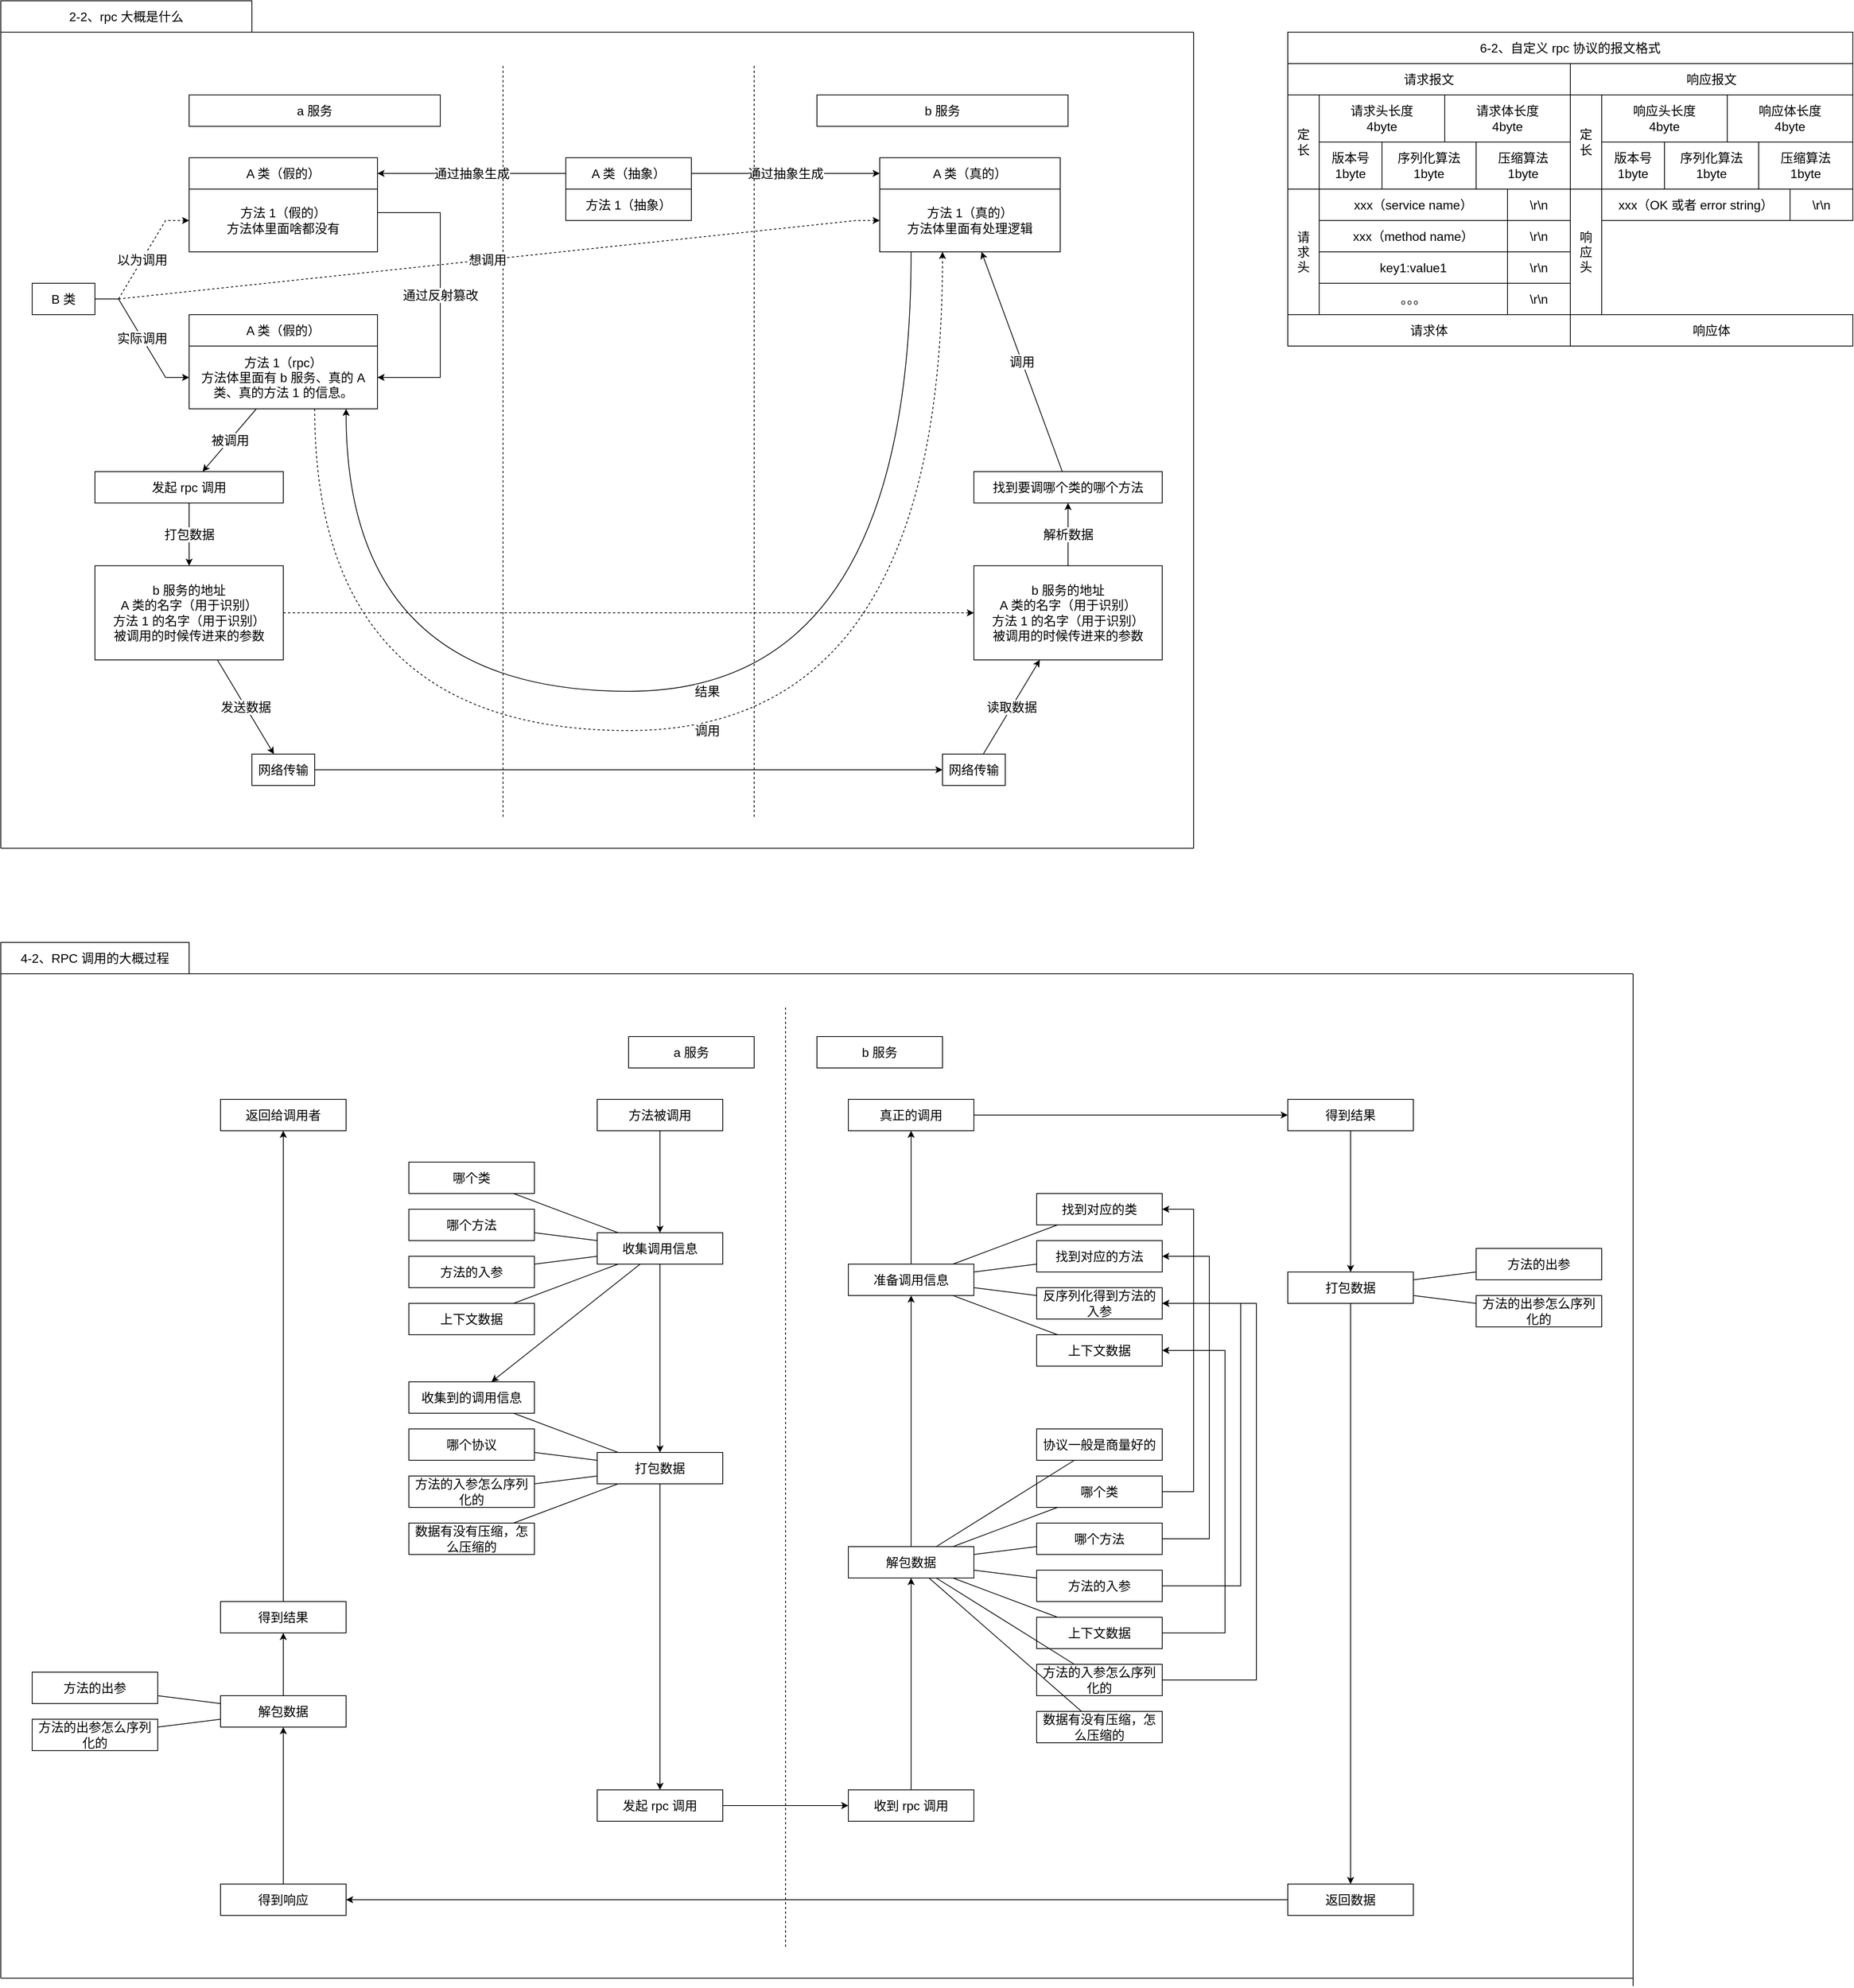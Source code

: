 <mxfile version="17.4.2" type="device"><diagram id="DKaAtqWwF8D0IfwDHWfa" name="第 1 页"><mxGraphModel dx="1656" dy="992" grid="1" gridSize="10" guides="0" tooltips="1" connect="1" arrows="0" fold="1" page="1" pageScale="1" pageWidth="827" pageHeight="1169" math="0" shadow="0"><root><mxCell id="0"/><mxCell id="1" parent="0"/><mxCell id="40Aud15wTO1VrpltIRkA-1" value="B 类" style="rounded=0;whiteSpace=wrap;html=1;fillColor=none;fontSize=16;" parent="1" vertex="1"><mxGeometry x="80" y="400" width="80" height="40" as="geometry"/></mxCell><mxCell id="40Aud15wTO1VrpltIRkA-2" value="b 服务" style="rounded=0;whiteSpace=wrap;html=1;fillColor=none;fontSize=16;" parent="1" vertex="1"><mxGeometry x="1080" y="160" width="320" height="40" as="geometry"/></mxCell><mxCell id="40Aud15wTO1VrpltIRkA-3" value="A 类（假的）" style="rounded=0;whiteSpace=wrap;html=1;fillColor=none;fontSize=16;" parent="1" vertex="1"><mxGeometry x="280" y="240" width="240" height="40" as="geometry"/></mxCell><mxCell id="40Aud15wTO1VrpltIRkA-4" value="方法 1（假的）&lt;br style=&quot;font-size: 16px;&quot;&gt;方法体里面啥都没有" style="rounded=0;whiteSpace=wrap;html=1;fillColor=none;fontSize=16;" parent="1" vertex="1"><mxGeometry x="280" y="280" width="240" height="80" as="geometry"/></mxCell><mxCell id="40Aud15wTO1VrpltIRkA-7" value="a 服务" style="rounded=0;whiteSpace=wrap;html=1;fillColor=none;fontSize=16;" parent="1" vertex="1"><mxGeometry x="280" y="160" width="320" height="40" as="geometry"/></mxCell><mxCell id="40Aud15wTO1VrpltIRkA-8" value="A 类（真的）" style="rounded=0;whiteSpace=wrap;html=1;fillColor=none;fontSize=16;" parent="1" vertex="1"><mxGeometry x="1160" y="240" width="230" height="40" as="geometry"/></mxCell><mxCell id="40Aud15wTO1VrpltIRkA-9" value="方法 1（真的）&lt;br style=&quot;font-size: 16px;&quot;&gt;方法体里面有处理逻辑" style="rounded=0;whiteSpace=wrap;html=1;fillColor=none;fontSize=16;" parent="1" vertex="1"><mxGeometry x="1160" y="280" width="230" height="80" as="geometry"/></mxCell><mxCell id="40Aud15wTO1VrpltIRkA-19" style="rounded=0;orthogonalLoop=1;jettySize=auto;html=1;fontSize=16;" parent="1" source="40Aud15wTO1VrpltIRkA-17" target="40Aud15wTO1VrpltIRkA-3" edge="1"><mxGeometry relative="1" as="geometry"><mxPoint x="640" y="260" as="targetPoint"/></mxGeometry></mxCell><mxCell id="40Aud15wTO1VrpltIRkA-20" value="通过抽象生成" style="edgeLabel;html=1;align=center;verticalAlign=middle;resizable=0;points=[];fontSize=16;" parent="40Aud15wTO1VrpltIRkA-19" vertex="1" connectable="0"><mxGeometry relative="1" as="geometry"><mxPoint as="offset"/></mxGeometry></mxCell><mxCell id="40Aud15wTO1VrpltIRkA-17" value="A 类（抽象）" style="rounded=0;whiteSpace=wrap;html=1;fillColor=none;fontSize=16;" parent="1" vertex="1"><mxGeometry x="760" y="240" width="160" height="40" as="geometry"/></mxCell><mxCell id="40Aud15wTO1VrpltIRkA-18" value="方法 1（抽象）" style="rounded=0;whiteSpace=wrap;html=1;fillColor=none;fontSize=16;" parent="1" vertex="1"><mxGeometry x="760" y="280" width="160" height="40" as="geometry"/></mxCell><mxCell id="40Aud15wTO1VrpltIRkA-21" style="rounded=0;orthogonalLoop=1;jettySize=auto;html=1;fontSize=16;" parent="1" source="40Aud15wTO1VrpltIRkA-17" target="40Aud15wTO1VrpltIRkA-8" edge="1"><mxGeometry relative="1" as="geometry"><mxPoint x="570" y="270" as="targetPoint"/><mxPoint x="730" y="270" as="sourcePoint"/></mxGeometry></mxCell><mxCell id="40Aud15wTO1VrpltIRkA-22" value="通过抽象生成" style="edgeLabel;html=1;align=center;verticalAlign=middle;resizable=0;points=[];fontSize=16;" parent="40Aud15wTO1VrpltIRkA-21" vertex="1" connectable="0"><mxGeometry relative="1" as="geometry"><mxPoint as="offset"/></mxGeometry></mxCell><mxCell id="40Aud15wTO1VrpltIRkA-23" value="A 类（假的）" style="rounded=0;whiteSpace=wrap;html=1;fillColor=none;fontSize=16;" parent="1" vertex="1"><mxGeometry x="280" y="440" width="240" height="40" as="geometry"/></mxCell><mxCell id="40Aud15wTO1VrpltIRkA-24" value="方法 1（rpc）&lt;br style=&quot;font-size: 16px;&quot;&gt;方法体里面有 b 服务、真的 A 类、真的方法 1 的信息。" style="rounded=0;whiteSpace=wrap;html=1;fillColor=none;fontSize=16;" parent="1" vertex="1"><mxGeometry x="280" y="480" width="240" height="80" as="geometry"/></mxCell><mxCell id="40Aud15wTO1VrpltIRkA-25" style="rounded=0;orthogonalLoop=1;jettySize=auto;html=1;fontSize=16;edgeStyle=orthogonalEdgeStyle;" parent="1" source="40Aud15wTO1VrpltIRkA-4" target="40Aud15wTO1VrpltIRkA-24" edge="1"><mxGeometry relative="1" as="geometry"><mxPoint x="580" y="420" as="targetPoint"/><mxPoint x="650" y="330" as="sourcePoint"/><Array as="points"><mxPoint x="600" y="310"/><mxPoint x="600" y="520"/></Array></mxGeometry></mxCell><mxCell id="40Aud15wTO1VrpltIRkA-26" value="通过反射篡改" style="edgeLabel;html=1;align=center;verticalAlign=middle;resizable=0;points=[];fontSize=16;" parent="40Aud15wTO1VrpltIRkA-25" vertex="1" connectable="0"><mxGeometry relative="1" as="geometry"><mxPoint as="offset"/></mxGeometry></mxCell><mxCell id="40Aud15wTO1VrpltIRkA-27" style="rounded=0;orthogonalLoop=1;jettySize=auto;html=1;fontSize=16;dashed=1;edgeStyle=entityRelationEdgeStyle;" parent="1" source="40Aud15wTO1VrpltIRkA-1" target="40Aud15wTO1VrpltIRkA-4" edge="1"><mxGeometry relative="1" as="geometry"><mxPoint x="570" y="270" as="targetPoint"/><mxPoint x="750" y="270" as="sourcePoint"/></mxGeometry></mxCell><mxCell id="40Aud15wTO1VrpltIRkA-28" value="以为调用" style="edgeLabel;html=1;align=center;verticalAlign=middle;resizable=0;points=[];fontSize=16;" parent="40Aud15wTO1VrpltIRkA-27" vertex="1" connectable="0"><mxGeometry relative="1" as="geometry"><mxPoint as="offset"/></mxGeometry></mxCell><mxCell id="40Aud15wTO1VrpltIRkA-29" style="rounded=0;orthogonalLoop=1;jettySize=auto;html=1;fontSize=16;edgeStyle=entityRelationEdgeStyle;" parent="1" source="40Aud15wTO1VrpltIRkA-1" target="40Aud15wTO1VrpltIRkA-24" edge="1"><mxGeometry relative="1" as="geometry"><mxPoint x="431.818" y="330" as="targetPoint"/><mxPoint x="228.182" y="400" as="sourcePoint"/></mxGeometry></mxCell><mxCell id="40Aud15wTO1VrpltIRkA-30" value="实际调用" style="edgeLabel;html=1;align=center;verticalAlign=middle;resizable=0;points=[];fontSize=16;" parent="40Aud15wTO1VrpltIRkA-29" vertex="1" connectable="0"><mxGeometry relative="1" as="geometry"><mxPoint as="offset"/></mxGeometry></mxCell><mxCell id="40Aud15wTO1VrpltIRkA-31" value="发起 rpc 调用" style="rounded=0;whiteSpace=wrap;html=1;fontSize=16;fillColor=none;" parent="1" vertex="1"><mxGeometry x="160" y="640" width="240" height="40" as="geometry"/></mxCell><mxCell id="40Aud15wTO1VrpltIRkA-32" style="rounded=0;orthogonalLoop=1;jettySize=auto;html=1;fontSize=16;" parent="1" source="40Aud15wTO1VrpltIRkA-24" target="40Aud15wTO1VrpltIRkA-31" edge="1"><mxGeometry relative="1" as="geometry"><mxPoint x="570" y="270" as="targetPoint"/><mxPoint x="750" y="270" as="sourcePoint"/></mxGeometry></mxCell><mxCell id="40Aud15wTO1VrpltIRkA-33" value="被调用" style="edgeLabel;html=1;align=center;verticalAlign=middle;resizable=0;points=[];fontSize=16;" parent="40Aud15wTO1VrpltIRkA-32" vertex="1" connectable="0"><mxGeometry relative="1" as="geometry"><mxPoint as="offset"/></mxGeometry></mxCell><mxCell id="40Aud15wTO1VrpltIRkA-34" value="" style="endArrow=none;dashed=1;html=1;rounded=0;fontSize=16;" parent="1" edge="1"><mxGeometry width="50" height="50" relative="1" as="geometry"><mxPoint x="680" y="1080" as="sourcePoint"/><mxPoint x="680" y="120" as="targetPoint"/></mxGeometry></mxCell><mxCell id="40Aud15wTO1VrpltIRkA-35" value="" style="endArrow=none;dashed=1;html=1;rounded=0;fontSize=16;" parent="1" edge="1"><mxGeometry width="50" height="50" relative="1" as="geometry"><mxPoint x="1000" y="1080" as="sourcePoint"/><mxPoint x="1000" y="120" as="targetPoint"/></mxGeometry></mxCell><mxCell id="40Aud15wTO1VrpltIRkA-36" value="b 服务的地址&lt;br style=&quot;font-size: 16px;&quot;&gt;A 类的名字（用于识别）&lt;br style=&quot;font-size: 16px;&quot;&gt;方法 1 的名字（用于识别）&lt;br style=&quot;font-size: 16px;&quot;&gt;被调用的时候传进来的参数" style="rounded=0;whiteSpace=wrap;html=1;fontSize=16;fillColor=none;" parent="1" vertex="1"><mxGeometry x="160" y="760" width="240" height="120" as="geometry"/></mxCell><mxCell id="40Aud15wTO1VrpltIRkA-37" style="rounded=0;orthogonalLoop=1;jettySize=auto;html=1;fontSize=16;dashed=1;edgeStyle=entityRelationEdgeStyle;" parent="1" source="40Aud15wTO1VrpltIRkA-1" target="40Aud15wTO1VrpltIRkA-9" edge="1"><mxGeometry relative="1" as="geometry"><mxPoint x="290" y="320" as="targetPoint"/><mxPoint x="170" y="390" as="sourcePoint"/></mxGeometry></mxCell><mxCell id="40Aud15wTO1VrpltIRkA-38" value="想调用" style="edgeLabel;html=1;align=center;verticalAlign=middle;resizable=0;points=[];fontSize=16;" parent="40Aud15wTO1VrpltIRkA-37" vertex="1" connectable="0"><mxGeometry relative="1" as="geometry"><mxPoint as="offset"/></mxGeometry></mxCell><mxCell id="40Aud15wTO1VrpltIRkA-39" style="rounded=0;orthogonalLoop=1;jettySize=auto;html=1;fontSize=16;" parent="1" source="40Aud15wTO1VrpltIRkA-31" target="40Aud15wTO1VrpltIRkA-36" edge="1"><mxGeometry relative="1" as="geometry"><mxPoint x="530" y="700" as="targetPoint"/><mxPoint x="530" y="620" as="sourcePoint"/></mxGeometry></mxCell><mxCell id="40Aud15wTO1VrpltIRkA-40" value="打包数据" style="edgeLabel;html=1;align=center;verticalAlign=middle;resizable=0;points=[];fontSize=16;" parent="40Aud15wTO1VrpltIRkA-39" vertex="1" connectable="0"><mxGeometry relative="1" as="geometry"><mxPoint as="offset"/></mxGeometry></mxCell><mxCell id="40Aud15wTO1VrpltIRkA-41" value="网络传输" style="rounded=0;whiteSpace=wrap;html=1;fontSize=16;fillColor=none;" parent="1" vertex="1"><mxGeometry x="360" y="1000" width="80" height="40" as="geometry"/></mxCell><mxCell id="40Aud15wTO1VrpltIRkA-42" style="rounded=0;orthogonalLoop=1;jettySize=auto;html=1;fontSize=16;" parent="1" source="40Aud15wTO1VrpltIRkA-36" target="40Aud15wTO1VrpltIRkA-41" edge="1"><mxGeometry relative="1" as="geometry"><mxPoint x="410" y="730" as="targetPoint"/><mxPoint x="660" y="770" as="sourcePoint"/></mxGeometry></mxCell><mxCell id="40Aud15wTO1VrpltIRkA-43" value="发送数据" style="edgeLabel;html=1;align=center;verticalAlign=middle;resizable=0;points=[];fontSize=16;" parent="40Aud15wTO1VrpltIRkA-42" vertex="1" connectable="0"><mxGeometry relative="1" as="geometry"><mxPoint as="offset"/></mxGeometry></mxCell><mxCell id="40Aud15wTO1VrpltIRkA-44" value="网络传输" style="rounded=0;whiteSpace=wrap;html=1;fontSize=16;fillColor=none;" parent="1" vertex="1"><mxGeometry x="1240" y="1000" width="80" height="40" as="geometry"/></mxCell><mxCell id="40Aud15wTO1VrpltIRkA-45" style="rounded=0;orthogonalLoop=1;jettySize=auto;html=1;fontSize=16;" parent="1" source="40Aud15wTO1VrpltIRkA-41" target="40Aud15wTO1VrpltIRkA-44" edge="1"><mxGeometry relative="1" as="geometry"><mxPoint x="393.75" y="970" as="targetPoint"/><mxPoint x="328.75" y="890" as="sourcePoint"/></mxGeometry></mxCell><mxCell id="40Aud15wTO1VrpltIRkA-47" value="b 服务的地址&lt;br style=&quot;font-size: 16px;&quot;&gt;A 类的名字（用于识别）&lt;br style=&quot;font-size: 16px;&quot;&gt;方法 1 的名字（用于识别）&lt;br style=&quot;font-size: 16px;&quot;&gt;被调用的时候传进来的参数" style="rounded=0;whiteSpace=wrap;html=1;fontSize=16;fillColor=none;" parent="1" vertex="1"><mxGeometry x="1280" y="760" width="240" height="120" as="geometry"/></mxCell><mxCell id="40Aud15wTO1VrpltIRkA-48" style="rounded=0;orthogonalLoop=1;jettySize=auto;html=1;fontSize=16;" parent="1" source="40Aud15wTO1VrpltIRkA-44" target="40Aud15wTO1VrpltIRkA-47" edge="1"><mxGeometry relative="1" as="geometry"><mxPoint x="473.75" y="970" as="targetPoint"/><mxPoint x="408.75" y="890" as="sourcePoint"/></mxGeometry></mxCell><mxCell id="40Aud15wTO1VrpltIRkA-49" value="读取数据" style="edgeLabel;html=1;align=center;verticalAlign=middle;resizable=0;points=[];fontSize=16;" parent="40Aud15wTO1VrpltIRkA-48" vertex="1" connectable="0"><mxGeometry relative="1" as="geometry"><mxPoint as="offset"/></mxGeometry></mxCell><mxCell id="40Aud15wTO1VrpltIRkA-50" style="rounded=0;orthogonalLoop=1;jettySize=auto;html=1;fontSize=16;" parent="1" source="40Aud15wTO1VrpltIRkA-47" target="40Aud15wTO1VrpltIRkA-52" edge="1"><mxGeometry relative="1" as="geometry"><mxPoint x="1436" y="690" as="targetPoint"/><mxPoint x="1380" y="760" as="sourcePoint"/></mxGeometry></mxCell><mxCell id="40Aud15wTO1VrpltIRkA-51" value="解析数据" style="edgeLabel;html=1;align=center;verticalAlign=middle;resizable=0;points=[];fontSize=16;" parent="40Aud15wTO1VrpltIRkA-50" vertex="1" connectable="0"><mxGeometry relative="1" as="geometry"><mxPoint as="offset"/></mxGeometry></mxCell><mxCell id="40Aud15wTO1VrpltIRkA-52" value="找到要调哪个类的哪个方法" style="rounded=0;whiteSpace=wrap;html=1;fontSize=16;fillColor=none;" parent="1" vertex="1"><mxGeometry x="1280" y="640" width="240" height="40" as="geometry"/></mxCell><mxCell id="40Aud15wTO1VrpltIRkA-53" style="rounded=0;orthogonalLoop=1;jettySize=auto;html=1;fontSize=16;" parent="1" source="40Aud15wTO1VrpltIRkA-52" target="40Aud15wTO1VrpltIRkA-9" edge="1"><mxGeometry relative="1" as="geometry"><mxPoint x="1440" y="670" as="targetPoint"/><mxPoint x="1440" y="770" as="sourcePoint"/></mxGeometry></mxCell><mxCell id="40Aud15wTO1VrpltIRkA-54" value="调用" style="edgeLabel;html=1;align=center;verticalAlign=middle;resizable=0;points=[];fontSize=16;" parent="40Aud15wTO1VrpltIRkA-53" vertex="1" connectable="0"><mxGeometry relative="1" as="geometry"><mxPoint as="offset"/></mxGeometry></mxCell><mxCell id="40Aud15wTO1VrpltIRkA-56" style="rounded=0;orthogonalLoop=1;jettySize=auto;html=1;fontSize=16;edgeStyle=orthogonalEdgeStyle;curved=1;" parent="1" source="40Aud15wTO1VrpltIRkA-9" target="40Aud15wTO1VrpltIRkA-24" edge="1"><mxGeometry relative="1" as="geometry"><mxPoint x="889.997" y="660" as="targetPoint"/><mxPoint x="880" y="390" as="sourcePoint"/><Array as="points"><mxPoint x="1200" y="920"/><mxPoint x="480" y="920"/></Array></mxGeometry></mxCell><mxCell id="40Aud15wTO1VrpltIRkA-57" value="结果" style="edgeLabel;html=1;align=center;verticalAlign=middle;resizable=0;points=[];fontSize=16;" parent="40Aud15wTO1VrpltIRkA-56" vertex="1" connectable="0"><mxGeometry relative="1" as="geometry"><mxPoint as="offset"/></mxGeometry></mxCell><mxCell id="40Aud15wTO1VrpltIRkA-58" value="2-2、rpc 大概是什么" style="rounded=0;whiteSpace=wrap;html=1;fillColor=none;fontSize=16;" parent="1" vertex="1"><mxGeometry x="40" y="40" width="320" height="40" as="geometry"/></mxCell><mxCell id="40Aud15wTO1VrpltIRkA-59" value="" style="endArrow=none;html=1;rounded=0;fontSize=16;curved=1;" parent="1" edge="1"><mxGeometry width="50" height="50" relative="1" as="geometry"><mxPoint x="40" y="1120" as="sourcePoint"/><mxPoint x="40" y="80" as="targetPoint"/></mxGeometry></mxCell><mxCell id="40Aud15wTO1VrpltIRkA-60" value="" style="endArrow=none;html=1;rounded=0;fontSize=16;curved=1;" parent="1" edge="1"><mxGeometry width="50" height="50" relative="1" as="geometry"><mxPoint x="1560" y="80" as="sourcePoint"/><mxPoint x="40" y="80" as="targetPoint"/></mxGeometry></mxCell><mxCell id="40Aud15wTO1VrpltIRkA-61" value="" style="endArrow=none;html=1;rounded=0;fontSize=16;curved=1;" parent="1" edge="1"><mxGeometry width="50" height="50" relative="1" as="geometry"><mxPoint x="1560" y="1120" as="sourcePoint"/><mxPoint x="1560" y="80" as="targetPoint"/></mxGeometry></mxCell><mxCell id="40Aud15wTO1VrpltIRkA-62" value="" style="endArrow=none;html=1;rounded=0;fontSize=16;curved=1;" parent="1" edge="1"><mxGeometry width="50" height="50" relative="1" as="geometry"><mxPoint x="1560" y="1120" as="sourcePoint"/><mxPoint x="40" y="1120" as="targetPoint"/></mxGeometry></mxCell><mxCell id="40Aud15wTO1VrpltIRkA-63" style="rounded=0;orthogonalLoop=1;jettySize=auto;html=1;fontSize=16;dashed=1;" parent="1" source="40Aud15wTO1VrpltIRkA-36" target="40Aud15wTO1VrpltIRkA-47" edge="1"><mxGeometry relative="1" as="geometry"><mxPoint x="1250" y="1030" as="targetPoint"/><mxPoint x="450" y="1030" as="sourcePoint"/></mxGeometry></mxCell><mxCell id="40Aud15wTO1VrpltIRkA-65" style="rounded=0;orthogonalLoop=1;jettySize=auto;html=1;fontSize=16;edgeStyle=orthogonalEdgeStyle;curved=1;dashed=1;" parent="1" source="40Aud15wTO1VrpltIRkA-24" target="40Aud15wTO1VrpltIRkA-9" edge="1"><mxGeometry relative="1" as="geometry"><mxPoint x="490" y="570" as="targetPoint"/><mxPoint x="560" y="560" as="sourcePoint"/><Array as="points"><mxPoint x="440" y="970"/><mxPoint x="1240" y="970"/></Array></mxGeometry></mxCell><mxCell id="40Aud15wTO1VrpltIRkA-66" value="调用" style="edgeLabel;html=1;align=center;verticalAlign=middle;resizable=0;points=[];fontSize=16;" parent="40Aud15wTO1VrpltIRkA-65" vertex="1" connectable="0"><mxGeometry relative="1" as="geometry"><mxPoint as="offset"/></mxGeometry></mxCell><mxCell id="8q0C7nhkwHhE7Z0S1Ug0-1" value="请求头长度&lt;br style=&quot;font-size: 16px;&quot;&gt;4byte" style="rounded=0;whiteSpace=wrap;html=1;fillColor=none;fontSize=16;" vertex="1" parent="1"><mxGeometry x="1720" y="160" width="160" height="60" as="geometry"/></mxCell><mxCell id="8q0C7nhkwHhE7Z0S1Ug0-2" value="请求体长度&lt;br style=&quot;font-size: 16px;&quot;&gt;4byte" style="rounded=0;whiteSpace=wrap;html=1;fillColor=none;fontSize=16;" vertex="1" parent="1"><mxGeometry x="1880" y="160" width="160" height="60" as="geometry"/></mxCell><mxCell id="8q0C7nhkwHhE7Z0S1Ug0-3" value="版本号&lt;br style=&quot;font-size: 16px;&quot;&gt;1byte" style="rounded=0;whiteSpace=wrap;html=1;fillColor=none;fontSize=16;" vertex="1" parent="1"><mxGeometry x="1720" y="220" width="80" height="60" as="geometry"/></mxCell><mxCell id="8q0C7nhkwHhE7Z0S1Ug0-4" value="序列化算法&lt;br style=&quot;font-size: 16px;&quot;&gt;1byte" style="rounded=0;whiteSpace=wrap;html=1;fillColor=none;fontSize=16;" vertex="1" parent="1"><mxGeometry x="1800" y="220" width="120" height="60" as="geometry"/></mxCell><mxCell id="8q0C7nhkwHhE7Z0S1Ug0-5" value="压缩算法&lt;br style=&quot;font-size: 16px;&quot;&gt;1byte" style="rounded=0;whiteSpace=wrap;html=1;fillColor=none;fontSize=16;" vertex="1" parent="1"><mxGeometry x="1920" y="220" width="120" height="60" as="geometry"/></mxCell><mxCell id="8q0C7nhkwHhE7Z0S1Ug0-6" value="请求报文" style="rounded=0;whiteSpace=wrap;html=1;fillColor=none;fontSize=16;" vertex="1" parent="1"><mxGeometry x="1680" y="120" width="360" height="40" as="geometry"/></mxCell><mxCell id="8q0C7nhkwHhE7Z0S1Ug0-7" value="请&lt;br style=&quot;font-size: 16px;&quot;&gt;求&lt;br style=&quot;font-size: 16px;&quot;&gt;头" style="rounded=0;whiteSpace=wrap;html=1;fillColor=none;fontSize=16;" vertex="1" parent="1"><mxGeometry x="1680" y="280" width="40" height="160" as="geometry"/></mxCell><mxCell id="8q0C7nhkwHhE7Z0S1Ug0-8" value="key1:value1" style="rounded=0;whiteSpace=wrap;html=1;fillColor=none;fontSize=16;" vertex="1" parent="1"><mxGeometry x="1720" y="360" width="240" height="40" as="geometry"/></mxCell><mxCell id="8q0C7nhkwHhE7Z0S1Ug0-9" value="\r\n" style="rounded=0;whiteSpace=wrap;html=1;fillColor=none;fontSize=16;" vertex="1" parent="1"><mxGeometry x="1960" y="280" width="80" height="40" as="geometry"/></mxCell><mxCell id="8q0C7nhkwHhE7Z0S1Ug0-10" value="xxx（service name）" style="rounded=0;whiteSpace=wrap;html=1;fillColor=none;fontSize=16;" vertex="1" parent="1"><mxGeometry x="1720" y="280" width="240" height="40" as="geometry"/></mxCell><mxCell id="8q0C7nhkwHhE7Z0S1Ug0-11" value="xxx（method name）" style="rounded=0;whiteSpace=wrap;html=1;fillColor=none;fontSize=16;" vertex="1" parent="1"><mxGeometry x="1720" y="320" width="240" height="40" as="geometry"/></mxCell><mxCell id="8q0C7nhkwHhE7Z0S1Ug0-12" value="定&lt;br style=&quot;font-size: 16px;&quot;&gt;长" style="rounded=0;whiteSpace=wrap;html=1;fillColor=none;fontSize=16;" vertex="1" parent="1"><mxGeometry x="1680" y="160" width="40" height="120" as="geometry"/></mxCell><mxCell id="8q0C7nhkwHhE7Z0S1Ug0-13" value="请求体" style="rounded=0;whiteSpace=wrap;html=1;fillColor=none;fontSize=16;" vertex="1" parent="1"><mxGeometry x="1680" y="440" width="360" height="40" as="geometry"/></mxCell><mxCell id="8q0C7nhkwHhE7Z0S1Ug0-14" value="。。。" style="rounded=0;whiteSpace=wrap;html=1;fillColor=none;fontSize=16;" vertex="1" parent="1"><mxGeometry x="1720" y="400" width="240" height="40" as="geometry"/></mxCell><mxCell id="8q0C7nhkwHhE7Z0S1Ug0-15" value="\r\n" style="rounded=0;whiteSpace=wrap;html=1;fillColor=none;fontSize=16;" vertex="1" parent="1"><mxGeometry x="1960" y="320" width="80" height="40" as="geometry"/></mxCell><mxCell id="8q0C7nhkwHhE7Z0S1Ug0-16" value="\r\n" style="rounded=0;whiteSpace=wrap;html=1;fillColor=none;fontSize=16;" vertex="1" parent="1"><mxGeometry x="1960" y="360" width="80" height="40" as="geometry"/></mxCell><mxCell id="8q0C7nhkwHhE7Z0S1Ug0-17" value="\r\n" style="rounded=0;whiteSpace=wrap;html=1;fillColor=none;fontSize=16;" vertex="1" parent="1"><mxGeometry x="1960" y="400" width="80" height="40" as="geometry"/></mxCell><mxCell id="8q0C7nhkwHhE7Z0S1Ug0-18" value="响应头长度&lt;br style=&quot;font-size: 16px&quot;&gt;4byte" style="rounded=0;whiteSpace=wrap;html=1;fillColor=none;fontSize=16;" vertex="1" parent="1"><mxGeometry x="2080" y="160" width="160" height="60" as="geometry"/></mxCell><mxCell id="8q0C7nhkwHhE7Z0S1Ug0-19" value="响应体长度&lt;br style=&quot;font-size: 16px&quot;&gt;4byte" style="rounded=0;whiteSpace=wrap;html=1;fillColor=none;fontSize=16;" vertex="1" parent="1"><mxGeometry x="2240" y="160" width="160" height="60" as="geometry"/></mxCell><mxCell id="8q0C7nhkwHhE7Z0S1Ug0-20" value="版本号&lt;br style=&quot;font-size: 16px;&quot;&gt;1byte" style="rounded=0;whiteSpace=wrap;html=1;fillColor=none;fontSize=16;" vertex="1" parent="1"><mxGeometry x="2080" y="220" width="80" height="60" as="geometry"/></mxCell><mxCell id="8q0C7nhkwHhE7Z0S1Ug0-21" value="序列化算法&lt;br style=&quot;font-size: 16px;&quot;&gt;1byte" style="rounded=0;whiteSpace=wrap;html=1;fillColor=none;fontSize=16;" vertex="1" parent="1"><mxGeometry x="2160" y="220" width="120" height="60" as="geometry"/></mxCell><mxCell id="8q0C7nhkwHhE7Z0S1Ug0-22" value="压缩算法&lt;br style=&quot;font-size: 16px;&quot;&gt;1byte" style="rounded=0;whiteSpace=wrap;html=1;fillColor=none;fontSize=16;" vertex="1" parent="1"><mxGeometry x="2280" y="220" width="120" height="60" as="geometry"/></mxCell><mxCell id="8q0C7nhkwHhE7Z0S1Ug0-23" value="响应报文" style="rounded=0;whiteSpace=wrap;html=1;fillColor=none;fontSize=16;" vertex="1" parent="1"><mxGeometry x="2040" y="120" width="360" height="40" as="geometry"/></mxCell><mxCell id="8q0C7nhkwHhE7Z0S1Ug0-24" value="响&lt;br style=&quot;font-size: 16px;&quot;&gt;应&lt;br style=&quot;font-size: 16px;&quot;&gt;头" style="rounded=0;whiteSpace=wrap;html=1;fillColor=none;fontSize=16;" vertex="1" parent="1"><mxGeometry x="2040" y="280" width="40" height="160" as="geometry"/></mxCell><mxCell id="8q0C7nhkwHhE7Z0S1Ug0-29" value="定&lt;br style=&quot;font-size: 16px;&quot;&gt;长" style="rounded=0;whiteSpace=wrap;html=1;fillColor=none;fontSize=16;" vertex="1" parent="1"><mxGeometry x="2040" y="160" width="40" height="120" as="geometry"/></mxCell><mxCell id="8q0C7nhkwHhE7Z0S1Ug0-30" value="响应体" style="rounded=0;whiteSpace=wrap;html=1;fillColor=none;fontSize=16;" vertex="1" parent="1"><mxGeometry x="2040" y="440" width="360" height="40" as="geometry"/></mxCell><mxCell id="8q0C7nhkwHhE7Z0S1Ug0-35" value="xxx（OK 或者 error string）" style="rounded=0;whiteSpace=wrap;html=1;fillColor=none;fontSize=16;" vertex="1" parent="1"><mxGeometry x="2080" y="280" width="240" height="40" as="geometry"/></mxCell><mxCell id="8q0C7nhkwHhE7Z0S1Ug0-36" value="\r\n" style="rounded=0;whiteSpace=wrap;html=1;fillColor=none;fontSize=16;" vertex="1" parent="1"><mxGeometry x="2320" y="280" width="80" height="40" as="geometry"/></mxCell><mxCell id="8q0C7nhkwHhE7Z0S1Ug0-37" value="6-2、自定义 rpc 协议的报文格式" style="rounded=0;whiteSpace=wrap;html=1;fillColor=none;fontSize=16;" vertex="1" parent="1"><mxGeometry x="1680" y="80" width="720" height="40" as="geometry"/></mxCell><mxCell id="8q0C7nhkwHhE7Z0S1Ug0-38" value="a 服务" style="rounded=0;whiteSpace=wrap;html=1;fillColor=none;fontSize=16;" vertex="1" parent="1"><mxGeometry x="840" y="1360" width="160" height="40" as="geometry"/></mxCell><mxCell id="8q0C7nhkwHhE7Z0S1Ug0-39" value="方法被调用" style="rounded=0;whiteSpace=wrap;html=1;fillColor=none;fontSize=16;" vertex="1" parent="1"><mxGeometry x="800" y="1440" width="160" height="40" as="geometry"/></mxCell><mxCell id="8q0C7nhkwHhE7Z0S1Ug0-40" value="收集调用信息" style="rounded=0;whiteSpace=wrap;html=1;fillColor=none;fontSize=16;" vertex="1" parent="1"><mxGeometry x="800" y="1610" width="160" height="40" as="geometry"/></mxCell><mxCell id="8q0C7nhkwHhE7Z0S1Ug0-42" value="打包数据" style="rounded=0;whiteSpace=wrap;html=1;fillColor=none;fontSize=16;" vertex="1" parent="1"><mxGeometry x="800" y="1890" width="160" height="40" as="geometry"/></mxCell><mxCell id="8q0C7nhkwHhE7Z0S1Ug0-43" value="发起 rpc 调用" style="rounded=0;whiteSpace=wrap;html=1;fillColor=none;fontSize=16;" vertex="1" parent="1"><mxGeometry x="800" y="2320" width="160" height="40" as="geometry"/></mxCell><mxCell id="8q0C7nhkwHhE7Z0S1Ug0-44" value="收到 rpc 调用" style="rounded=0;whiteSpace=wrap;html=1;fillColor=none;fontSize=16;" vertex="1" parent="1"><mxGeometry x="1120" y="2320" width="160" height="40" as="geometry"/></mxCell><mxCell id="8q0C7nhkwHhE7Z0S1Ug0-45" value="解包数据" style="rounded=0;whiteSpace=wrap;html=1;fillColor=none;fontSize=16;" vertex="1" parent="1"><mxGeometry x="1120" y="2010" width="160" height="40" as="geometry"/></mxCell><mxCell id="8q0C7nhkwHhE7Z0S1Ug0-46" value="反序列化得到方法的入参" style="rounded=0;whiteSpace=wrap;html=1;fillColor=none;fontSize=16;" vertex="1" parent="1"><mxGeometry x="1360" y="1680" width="160" height="40" as="geometry"/></mxCell><mxCell id="8q0C7nhkwHhE7Z0S1Ug0-47" value="协议一般是商量好的" style="rounded=0;whiteSpace=wrap;html=1;fillColor=none;fontSize=16;" vertex="1" parent="1"><mxGeometry x="1360" y="1860" width="160" height="40" as="geometry"/></mxCell><mxCell id="8q0C7nhkwHhE7Z0S1Ug0-48" value="哪个类" style="rounded=0;whiteSpace=wrap;html=1;fillColor=none;fontSize=16;" vertex="1" parent="1"><mxGeometry x="560" y="1520" width="160" height="40" as="geometry"/></mxCell><mxCell id="8q0C7nhkwHhE7Z0S1Ug0-49" value="上下文数据" style="rounded=0;whiteSpace=wrap;html=1;fillColor=none;fontSize=16;" vertex="1" parent="1"><mxGeometry x="560" y="1700" width="160" height="40" as="geometry"/></mxCell><mxCell id="8q0C7nhkwHhE7Z0S1Ug0-51" value="真正的调用" style="rounded=0;whiteSpace=wrap;html=1;fillColor=none;fontSize=16;" vertex="1" parent="1"><mxGeometry x="1120" y="1440" width="160" height="40" as="geometry"/></mxCell><mxCell id="8q0C7nhkwHhE7Z0S1Ug0-52" value="得到结果" style="rounded=0;whiteSpace=wrap;html=1;fillColor=none;fontSize=16;" vertex="1" parent="1"><mxGeometry x="1680" y="1440" width="160" height="40" as="geometry"/></mxCell><mxCell id="8q0C7nhkwHhE7Z0S1Ug0-53" value="打包数据" style="rounded=0;whiteSpace=wrap;html=1;fillColor=none;fontSize=16;" vertex="1" parent="1"><mxGeometry x="1680" y="1660" width="160" height="40" as="geometry"/></mxCell><mxCell id="8q0C7nhkwHhE7Z0S1Ug0-54" value="返回数据" style="rounded=0;whiteSpace=wrap;html=1;fillColor=none;fontSize=16;" vertex="1" parent="1"><mxGeometry x="1680" y="2440" width="160" height="40" as="geometry"/></mxCell><mxCell id="8q0C7nhkwHhE7Z0S1Ug0-55" value="得到响应" style="rounded=0;whiteSpace=wrap;html=1;fillColor=none;fontSize=16;" vertex="1" parent="1"><mxGeometry x="320" y="2440" width="160" height="40" as="geometry"/></mxCell><mxCell id="8q0C7nhkwHhE7Z0S1Ug0-57" value="方法的入参" style="rounded=0;whiteSpace=wrap;html=1;fillColor=none;fontSize=16;" vertex="1" parent="1"><mxGeometry x="560" y="1640" width="160" height="40" as="geometry"/></mxCell><mxCell id="8q0C7nhkwHhE7Z0S1Ug0-59" value="哪个方法" style="rounded=0;whiteSpace=wrap;html=1;fillColor=none;fontSize=16;" vertex="1" parent="1"><mxGeometry x="560" y="1580" width="160" height="40" as="geometry"/></mxCell><mxCell id="8q0C7nhkwHhE7Z0S1Ug0-60" value="哪个协议" style="rounded=0;whiteSpace=wrap;html=1;fillColor=none;fontSize=16;" vertex="1" parent="1"><mxGeometry x="560" y="1860" width="160" height="40" as="geometry"/></mxCell><mxCell id="8q0C7nhkwHhE7Z0S1Ug0-61" value="数据有没有压缩，怎么压缩的" style="rounded=0;whiteSpace=wrap;html=1;fillColor=none;fontSize=16;" vertex="1" parent="1"><mxGeometry x="560" y="1980" width="160" height="40" as="geometry"/></mxCell><mxCell id="8q0C7nhkwHhE7Z0S1Ug0-62" value="方法的入参怎么序列化的" style="rounded=0;whiteSpace=wrap;html=1;fillColor=none;fontSize=16;" vertex="1" parent="1"><mxGeometry x="560" y="1920" width="160" height="40" as="geometry"/></mxCell><mxCell id="8q0C7nhkwHhE7Z0S1Ug0-63" value="数据有没有压缩，怎么压缩的" style="rounded=0;whiteSpace=wrap;html=1;fillColor=none;fontSize=16;" vertex="1" parent="1"><mxGeometry x="1360" y="2220" width="160" height="40" as="geometry"/></mxCell><mxCell id="8q0C7nhkwHhE7Z0S1Ug0-64" value="方法的入参怎么序列化的" style="rounded=0;whiteSpace=wrap;html=1;fillColor=none;fontSize=16;" vertex="1" parent="1"><mxGeometry x="1360" y="2160" width="160" height="40" as="geometry"/></mxCell><mxCell id="8q0C7nhkwHhE7Z0S1Ug0-65" value="哪个类" style="rounded=0;whiteSpace=wrap;html=1;fillColor=none;fontSize=16;" vertex="1" parent="1"><mxGeometry x="1360" y="1920" width="160" height="40" as="geometry"/></mxCell><mxCell id="8q0C7nhkwHhE7Z0S1Ug0-66" value="哪个方法" style="rounded=0;whiteSpace=wrap;html=1;fillColor=none;fontSize=16;" vertex="1" parent="1"><mxGeometry x="1360" y="1980" width="160" height="40" as="geometry"/></mxCell><mxCell id="8q0C7nhkwHhE7Z0S1Ug0-68" value="" style="endArrow=classic;html=1;rounded=0;fontSize=16;" edge="1" parent="1" source="8q0C7nhkwHhE7Z0S1Ug0-39" target="8q0C7nhkwHhE7Z0S1Ug0-40"><mxGeometry width="50" height="50" relative="1" as="geometry"><mxPoint x="950" y="1410" as="sourcePoint"/><mxPoint x="910" y="1450" as="targetPoint"/></mxGeometry></mxCell><mxCell id="8q0C7nhkwHhE7Z0S1Ug0-69" value="" style="endArrow=none;html=1;rounded=0;fontSize=16;" edge="1" parent="1" source="8q0C7nhkwHhE7Z0S1Ug0-40" target="8q0C7nhkwHhE7Z0S1Ug0-48"><mxGeometry width="50" height="50" relative="1" as="geometry"><mxPoint x="1200" y="1710" as="sourcePoint"/><mxPoint x="1250" y="1660" as="targetPoint"/></mxGeometry></mxCell><mxCell id="8q0C7nhkwHhE7Z0S1Ug0-70" value="" style="endArrow=none;html=1;rounded=0;fontSize=16;" edge="1" parent="1" source="8q0C7nhkwHhE7Z0S1Ug0-40" target="8q0C7nhkwHhE7Z0S1Ug0-59"><mxGeometry width="50" height="50" relative="1" as="geometry"><mxPoint x="950" y="1530" as="sourcePoint"/><mxPoint x="1070" y="1490" as="targetPoint"/></mxGeometry></mxCell><mxCell id="8q0C7nhkwHhE7Z0S1Ug0-71" value="" style="endArrow=none;html=1;rounded=0;fontSize=16;" edge="1" parent="1" source="8q0C7nhkwHhE7Z0S1Ug0-40" target="8q0C7nhkwHhE7Z0S1Ug0-57"><mxGeometry width="50" height="50" relative="1" as="geometry"><mxPoint x="970" y="1543.846" as="sourcePoint"/><mxPoint x="1070" y="1536.154" as="targetPoint"/></mxGeometry></mxCell><mxCell id="8q0C7nhkwHhE7Z0S1Ug0-72" value="" style="endArrow=none;html=1;rounded=0;fontSize=16;" edge="1" parent="1" source="8q0C7nhkwHhE7Z0S1Ug0-40" target="8q0C7nhkwHhE7Z0S1Ug0-49"><mxGeometry width="50" height="50" relative="1" as="geometry"><mxPoint x="970" y="1559.231" as="sourcePoint"/><mxPoint x="1070" y="1570.769" as="targetPoint"/></mxGeometry></mxCell><mxCell id="8q0C7nhkwHhE7Z0S1Ug0-73" value="" style="endArrow=classic;html=1;rounded=0;fontSize=16;" edge="1" parent="1" source="8q0C7nhkwHhE7Z0S1Ug0-40" target="8q0C7nhkwHhE7Z0S1Ug0-42"><mxGeometry width="50" height="50" relative="1" as="geometry"><mxPoint x="890" y="1480" as="sourcePoint"/><mxPoint x="890" y="1520" as="targetPoint"/></mxGeometry></mxCell><mxCell id="8q0C7nhkwHhE7Z0S1Ug0-74" value="" style="endArrow=none;html=1;rounded=0;fontSize=16;" edge="1" parent="1" source="8q0C7nhkwHhE7Z0S1Ug0-42" target="8q0C7nhkwHhE7Z0S1Ug0-60"><mxGeometry width="50" height="50" relative="1" as="geometry"><mxPoint x="967.5" y="1730" as="sourcePoint"/><mxPoint x="1102.5" y="1770" as="targetPoint"/></mxGeometry></mxCell><mxCell id="8q0C7nhkwHhE7Z0S1Ug0-75" value="" style="endArrow=none;html=1;rounded=0;fontSize=16;" edge="1" parent="1" source="8q0C7nhkwHhE7Z0S1Ug0-42" target="8q0C7nhkwHhE7Z0S1Ug0-62"><mxGeometry width="50" height="50" relative="1" as="geometry"><mxPoint x="980" y="1852.727" as="sourcePoint"/><mxPoint x="1040" y="1847.273" as="targetPoint"/></mxGeometry></mxCell><mxCell id="8q0C7nhkwHhE7Z0S1Ug0-76" value="" style="endArrow=none;html=1;rounded=0;fontSize=16;" edge="1" parent="1" source="8q0C7nhkwHhE7Z0S1Ug0-42" target="8q0C7nhkwHhE7Z0S1Ug0-61"><mxGeometry width="50" height="50" relative="1" as="geometry"><mxPoint x="980" y="1874.545" as="sourcePoint"/><mxPoint x="1040" y="1885.455" as="targetPoint"/></mxGeometry></mxCell><mxCell id="8q0C7nhkwHhE7Z0S1Ug0-77" value="" style="endArrow=classic;html=1;rounded=0;fontSize=16;" edge="1" parent="1" source="8q0C7nhkwHhE7Z0S1Ug0-42" target="8q0C7nhkwHhE7Z0S1Ug0-43"><mxGeometry width="50" height="50" relative="1" as="geometry"><mxPoint x="880" y="1660" as="sourcePoint"/><mxPoint x="880" y="1770" as="targetPoint"/></mxGeometry></mxCell><mxCell id="8q0C7nhkwHhE7Z0S1Ug0-78" value="" style="endArrow=classic;html=1;rounded=0;fontSize=16;" edge="1" parent="1" source="8q0C7nhkwHhE7Z0S1Ug0-43" target="8q0C7nhkwHhE7Z0S1Ug0-44"><mxGeometry width="50" height="50" relative="1" as="geometry"><mxPoint x="613.333" y="1750" as="sourcePoint"/><mxPoint x="636.667" y="1890" as="targetPoint"/></mxGeometry></mxCell><mxCell id="8q0C7nhkwHhE7Z0S1Ug0-79" value="" style="endArrow=classic;html=1;rounded=0;fontSize=16;" edge="1" parent="1" source="8q0C7nhkwHhE7Z0S1Ug0-44" target="8q0C7nhkwHhE7Z0S1Ug0-45"><mxGeometry width="50" height="50" relative="1" as="geometry"><mxPoint x="1200" y="2270" as="sourcePoint"/><mxPoint x="1190.769" y="2190" as="targetPoint"/></mxGeometry></mxCell><mxCell id="8q0C7nhkwHhE7Z0S1Ug0-80" value="" style="endArrow=none;html=1;rounded=0;fontSize=16;" edge="1" parent="1" source="8q0C7nhkwHhE7Z0S1Ug0-45" target="8q0C7nhkwHhE7Z0S1Ug0-47"><mxGeometry width="50" height="50" relative="1" as="geometry"><mxPoint x="860" y="1892.727" as="sourcePoint"/><mxPoint x="920" y="1887.273" as="targetPoint"/></mxGeometry></mxCell><mxCell id="8q0C7nhkwHhE7Z0S1Ug0-81" value="" style="endArrow=none;html=1;rounded=0;fontSize=16;" edge="1" parent="1" source="8q0C7nhkwHhE7Z0S1Ug0-45" target="8q0C7nhkwHhE7Z0S1Ug0-65"><mxGeometry width="50" height="50" relative="1" as="geometry"><mxPoint x="860" y="1914.545" as="sourcePoint"/><mxPoint x="920" y="1925.455" as="targetPoint"/></mxGeometry></mxCell><mxCell id="8q0C7nhkwHhE7Z0S1Ug0-82" value="" style="endArrow=none;html=1;rounded=0;fontSize=16;" edge="1" parent="1" source="8q0C7nhkwHhE7Z0S1Ug0-45" target="8q0C7nhkwHhE7Z0S1Ug0-66"><mxGeometry width="50" height="50" relative="1" as="geometry"><mxPoint x="824" y="1920" as="sourcePoint"/><mxPoint x="956" y="1980" as="targetPoint"/></mxGeometry></mxCell><mxCell id="8q0C7nhkwHhE7Z0S1Ug0-83" value="" style="endArrow=none;html=1;rounded=0;fontSize=16;" edge="1" parent="1" source="8q0C7nhkwHhE7Z0S1Ug0-45" target="8q0C7nhkwHhE7Z0S1Ug0-64"><mxGeometry width="50" height="50" relative="1" as="geometry"><mxPoint x="1302.222" y="1940" as="sourcePoint"/><mxPoint x="1407.778" y="1990" as="targetPoint"/></mxGeometry></mxCell><mxCell id="8q0C7nhkwHhE7Z0S1Ug0-84" value="" style="endArrow=none;html=1;rounded=0;fontSize=16;" edge="1" parent="1" source="8q0C7nhkwHhE7Z0S1Ug0-45" target="8q0C7nhkwHhE7Z0S1Ug0-63"><mxGeometry width="50" height="50" relative="1" as="geometry"><mxPoint x="1287.143" y="1940" as="sourcePoint"/><mxPoint x="1422.857" y="2040" as="targetPoint"/></mxGeometry></mxCell><mxCell id="8q0C7nhkwHhE7Z0S1Ug0-85" value="准备调用信息" style="rounded=0;whiteSpace=wrap;html=1;fillColor=none;fontSize=16;" vertex="1" parent="1"><mxGeometry x="1120" y="1650" width="160" height="40" as="geometry"/></mxCell><mxCell id="8q0C7nhkwHhE7Z0S1Ug0-86" value="" style="endArrow=classic;html=1;rounded=0;fontSize=16;" edge="1" parent="1" source="8q0C7nhkwHhE7Z0S1Ug0-45" target="8q0C7nhkwHhE7Z0S1Ug0-85"><mxGeometry width="50" height="50" relative="1" as="geometry"><mxPoint x="1260" y="2220" as="sourcePoint"/><mxPoint x="1260" y="1970" as="targetPoint"/></mxGeometry></mxCell><mxCell id="8q0C7nhkwHhE7Z0S1Ug0-87" value="" style="endArrow=classic;html=1;rounded=0;fontSize=16;" edge="1" parent="1" source="8q0C7nhkwHhE7Z0S1Ug0-85" target="8q0C7nhkwHhE7Z0S1Ug0-51"><mxGeometry width="50" height="50" relative="1" as="geometry"><mxPoint x="1260" y="1860" as="sourcePoint"/><mxPoint x="1260" y="1800" as="targetPoint"/></mxGeometry></mxCell><mxCell id="8q0C7nhkwHhE7Z0S1Ug0-88" value="找到对应的类" style="rounded=0;whiteSpace=wrap;html=1;fillColor=none;fontSize=16;" vertex="1" parent="1"><mxGeometry x="1360" y="1560" width="160" height="40" as="geometry"/></mxCell><mxCell id="8q0C7nhkwHhE7Z0S1Ug0-89" value="找到对应的方法" style="rounded=0;whiteSpace=wrap;html=1;fillColor=none;fontSize=16;" vertex="1" parent="1"><mxGeometry x="1360" y="1620" width="160" height="40" as="geometry"/></mxCell><mxCell id="8q0C7nhkwHhE7Z0S1Ug0-90" value="" style="endArrow=none;html=1;rounded=0;fontSize=16;" edge="1" parent="1" source="8q0C7nhkwHhE7Z0S1Ug0-85" target="8q0C7nhkwHhE7Z0S1Ug0-88"><mxGeometry width="50" height="50" relative="1" as="geometry"><mxPoint x="1340" y="1847.368" as="sourcePoint"/><mxPoint x="1370" y="1842.632" as="targetPoint"/></mxGeometry></mxCell><mxCell id="8q0C7nhkwHhE7Z0S1Ug0-91" value="" style="endArrow=none;html=1;rounded=0;fontSize=16;" edge="1" parent="1" source="8q0C7nhkwHhE7Z0S1Ug0-85" target="8q0C7nhkwHhE7Z0S1Ug0-89"><mxGeometry width="50" height="50" relative="1" as="geometry"><mxPoint x="1333.333" y="1740" as="sourcePoint"/><mxPoint x="1406.667" y="1720" as="targetPoint"/></mxGeometry></mxCell><mxCell id="8q0C7nhkwHhE7Z0S1Ug0-92" value="" style="endArrow=none;html=1;rounded=0;fontSize=16;" edge="1" parent="1" source="8q0C7nhkwHhE7Z0S1Ug0-85" target="8q0C7nhkwHhE7Z0S1Ug0-46"><mxGeometry width="50" height="50" relative="1" as="geometry"><mxPoint x="1340" y="1758" as="sourcePoint"/><mxPoint x="1580" y="1752" as="targetPoint"/></mxGeometry></mxCell><mxCell id="8q0C7nhkwHhE7Z0S1Ug0-93" value="" style="endArrow=classic;html=1;rounded=0;fontSize=16;" edge="1" parent="1" source="8q0C7nhkwHhE7Z0S1Ug0-51" target="8q0C7nhkwHhE7Z0S1Ug0-52"><mxGeometry width="50" height="50" relative="1" as="geometry"><mxPoint x="1260" y="1800" as="sourcePoint"/><mxPoint x="1260" y="1730" as="targetPoint"/></mxGeometry></mxCell><mxCell id="8q0C7nhkwHhE7Z0S1Ug0-94" value="" style="endArrow=classic;html=1;rounded=0;fontSize=16;" edge="1" parent="1" source="8q0C7nhkwHhE7Z0S1Ug0-52" target="8q0C7nhkwHhE7Z0S1Ug0-53"><mxGeometry width="50" height="50" relative="1" as="geometry"><mxPoint x="1269.091" y="1720" as="sourcePoint"/><mxPoint x="1440.909" y="1650" as="targetPoint"/></mxGeometry></mxCell><mxCell id="8q0C7nhkwHhE7Z0S1Ug0-95" value="" style="endArrow=classic;html=1;rounded=0;fontSize=16;" edge="1" parent="1" source="8q0C7nhkwHhE7Z0S1Ug0-53" target="8q0C7nhkwHhE7Z0S1Ug0-54"><mxGeometry width="50" height="50" relative="1" as="geometry"><mxPoint x="1532.105" y="1650" as="sourcePoint"/><mxPoint x="1847.895" y="1800" as="targetPoint"/></mxGeometry></mxCell><mxCell id="8q0C7nhkwHhE7Z0S1Ug0-96" value="" style="endArrow=classic;html=1;rounded=0;fontSize=16;" edge="1" parent="1" source="8q0C7nhkwHhE7Z0S1Ug0-54" target="8q0C7nhkwHhE7Z0S1Ug0-55"><mxGeometry width="50" height="50" relative="1" as="geometry"><mxPoint x="1750.98" y="1640" as="sourcePoint"/><mxPoint x="1539.02" y="2110" as="targetPoint"/></mxGeometry></mxCell><mxCell id="8q0C7nhkwHhE7Z0S1Ug0-97" value="方法的出参怎么序列化的" style="rounded=0;whiteSpace=wrap;html=1;fillColor=none;fontSize=16;" vertex="1" parent="1"><mxGeometry x="1920" y="1690" width="160" height="40" as="geometry"/></mxCell><mxCell id="8q0C7nhkwHhE7Z0S1Ug0-98" value="" style="endArrow=none;html=1;rounded=0;fontSize=16;" edge="1" parent="1" source="8q0C7nhkwHhE7Z0S1Ug0-53" target="8q0C7nhkwHhE7Z0S1Ug0-97"><mxGeometry width="50" height="50" relative="1" as="geometry"><mxPoint x="1300" y="1858.649" as="sourcePoint"/><mxPoint x="1510" y="1881.351" as="targetPoint"/></mxGeometry></mxCell><mxCell id="8q0C7nhkwHhE7Z0S1Ug0-99" value="解包数据" style="rounded=0;whiteSpace=wrap;html=1;fillColor=none;fontSize=16;" vertex="1" parent="1"><mxGeometry x="320" y="2200" width="160" height="40" as="geometry"/></mxCell><mxCell id="8q0C7nhkwHhE7Z0S1Ug0-100" value="" style="endArrow=classic;html=1;rounded=0;edgeStyle=elbowEdgeStyle;fontSize=16;" edge="1" parent="1" source="8q0C7nhkwHhE7Z0S1Ug0-64" target="8q0C7nhkwHhE7Z0S1Ug0-46"><mxGeometry width="50" height="50" relative="1" as="geometry"><mxPoint x="1260" y="2220" as="sourcePoint"/><mxPoint x="1260" y="1970" as="targetPoint"/><Array as="points"><mxPoint x="1640" y="1950"/><mxPoint x="1590" y="1950"/></Array></mxGeometry></mxCell><mxCell id="8q0C7nhkwHhE7Z0S1Ug0-102" value="" style="endArrow=classic;html=1;rounded=0;edgeStyle=elbowEdgeStyle;fontSize=16;" edge="1" parent="1" source="8q0C7nhkwHhE7Z0S1Ug0-65" target="8q0C7nhkwHhE7Z0S1Ug0-88"><mxGeometry width="50" height="50" relative="1" as="geometry"><mxPoint x="1610" y="2100.034" as="sourcePoint"/><mxPoint x="1710" y="1910" as="targetPoint"/><Array as="points"><mxPoint x="1560" y="1770"/></Array></mxGeometry></mxCell><mxCell id="8q0C7nhkwHhE7Z0S1Ug0-103" value="" style="endArrow=classic;html=1;rounded=0;edgeStyle=elbowEdgeStyle;fontSize=16;" edge="1" parent="1" source="8q0C7nhkwHhE7Z0S1Ug0-66" target="8q0C7nhkwHhE7Z0S1Ug0-89"><mxGeometry width="50" height="50" relative="1" as="geometry"><mxPoint x="1530" y="1980.034" as="sourcePoint"/><mxPoint x="1560" y="1790.034" as="targetPoint"/><Array as="points"><mxPoint x="1580" y="1830"/></Array></mxGeometry></mxCell><mxCell id="8q0C7nhkwHhE7Z0S1Ug0-104" value="方法的出参怎么序列化的" style="rounded=0;whiteSpace=wrap;html=1;fillColor=none;fontSize=16;" vertex="1" parent="1"><mxGeometry x="80" y="2230" width="160" height="40" as="geometry"/></mxCell><mxCell id="8q0C7nhkwHhE7Z0S1Ug0-105" value="" style="endArrow=none;html=1;rounded=0;fontSize=16;" edge="1" parent="1" source="8q0C7nhkwHhE7Z0S1Ug0-99" target="8q0C7nhkwHhE7Z0S1Ug0-104"><mxGeometry width="50" height="50" relative="1" as="geometry"><mxPoint x="550.002" y="2200" as="sourcePoint"/><mxPoint x="605.558" y="2250" as="targetPoint"/></mxGeometry></mxCell><mxCell id="8q0C7nhkwHhE7Z0S1Ug0-107" value="收集到的调用信息" style="rounded=0;whiteSpace=wrap;html=1;fillColor=none;fontSize=16;" vertex="1" parent="1"><mxGeometry x="560" y="1800" width="160" height="40" as="geometry"/></mxCell><mxCell id="8q0C7nhkwHhE7Z0S1Ug0-108" value="" style="endArrow=none;html=1;rounded=0;fontSize=16;" edge="1" parent="1" source="8q0C7nhkwHhE7Z0S1Ug0-42" target="8q0C7nhkwHhE7Z0S1Ug0-107"><mxGeometry width="50" height="50" relative="1" as="geometry"><mxPoint x="980" y="1873.913" as="sourcePoint"/><mxPoint x="1050" y="1886.087" as="targetPoint"/></mxGeometry></mxCell><mxCell id="8q0C7nhkwHhE7Z0S1Ug0-109" value="" style="endArrow=classic;html=1;rounded=0;fontSize=16;" edge="1" parent="1" source="8q0C7nhkwHhE7Z0S1Ug0-40" target="8q0C7nhkwHhE7Z0S1Ug0-107"><mxGeometry width="50" height="50" relative="1" as="geometry"><mxPoint x="890" y="1560" as="sourcePoint"/><mxPoint x="890" y="1670" as="targetPoint"/></mxGeometry></mxCell><mxCell id="8q0C7nhkwHhE7Z0S1Ug0-110" value="方法的出参" style="rounded=0;whiteSpace=wrap;html=1;fillColor=none;fontSize=16;" vertex="1" parent="1"><mxGeometry x="1920" y="1630" width="160" height="40" as="geometry"/></mxCell><mxCell id="8q0C7nhkwHhE7Z0S1Ug0-111" value="" style="endArrow=none;html=1;rounded=0;fontSize=16;" edge="1" parent="1" source="8q0C7nhkwHhE7Z0S1Ug0-53" target="8q0C7nhkwHhE7Z0S1Ug0-110"><mxGeometry width="50" height="50" relative="1" as="geometry"><mxPoint x="1912.222" y="1840" as="sourcePoint"/><mxPoint x="1967.778" y="1890" as="targetPoint"/></mxGeometry></mxCell><mxCell id="8q0C7nhkwHhE7Z0S1Ug0-112" value="方法的出参" style="rounded=0;whiteSpace=wrap;html=1;fillColor=none;fontSize=16;" vertex="1" parent="1"><mxGeometry x="80" y="2170" width="160" height="40" as="geometry"/></mxCell><mxCell id="8q0C7nhkwHhE7Z0S1Ug0-113" value="" style="endArrow=none;html=1;rounded=0;fontSize=16;" edge="1" parent="1" source="8q0C7nhkwHhE7Z0S1Ug0-99" target="8q0C7nhkwHhE7Z0S1Ug0-112"><mxGeometry width="50" height="50" relative="1" as="geometry"><mxPoint x="500" y="2241.429" as="sourcePoint"/><mxPoint x="620" y="2258.571" as="targetPoint"/></mxGeometry></mxCell><mxCell id="8q0C7nhkwHhE7Z0S1Ug0-114" value="得到结果" style="rounded=0;whiteSpace=wrap;html=1;fillColor=none;fontSize=16;" vertex="1" parent="1"><mxGeometry x="320" y="2080" width="160" height="40" as="geometry"/></mxCell><mxCell id="8q0C7nhkwHhE7Z0S1Ug0-115" value="返回给调用者" style="rounded=0;whiteSpace=wrap;html=1;fillColor=none;fontSize=16;" vertex="1" parent="1"><mxGeometry x="320" y="1440" width="160" height="40" as="geometry"/></mxCell><mxCell id="8q0C7nhkwHhE7Z0S1Ug0-116" value="方法的入参" style="rounded=0;whiteSpace=wrap;html=1;fillColor=none;fontSize=16;" vertex="1" parent="1"><mxGeometry x="1360" y="2040" width="160" height="40" as="geometry"/></mxCell><mxCell id="8q0C7nhkwHhE7Z0S1Ug0-117" value="" style="endArrow=none;html=1;rounded=0;fontSize=16;" edge="1" parent="1" source="8q0C7nhkwHhE7Z0S1Ug0-45" target="8q0C7nhkwHhE7Z0S1Ug0-116"><mxGeometry width="50" height="50" relative="1" as="geometry"><mxPoint x="1296" y="1940" as="sourcePoint"/><mxPoint x="1494.0" y="2050" as="targetPoint"/></mxGeometry></mxCell><mxCell id="8q0C7nhkwHhE7Z0S1Ug0-118" value="上下文数据" style="rounded=0;whiteSpace=wrap;html=1;fillColor=none;fontSize=16;" vertex="1" parent="1"><mxGeometry x="1360" y="2100" width="160" height="40" as="geometry"/></mxCell><mxCell id="8q0C7nhkwHhE7Z0S1Ug0-119" value="" style="endArrow=none;html=1;rounded=0;fontSize=16;" edge="1" parent="1" source="8q0C7nhkwHhE7Z0S1Ug0-45" target="8q0C7nhkwHhE7Z0S1Ug0-118"><mxGeometry width="50" height="50" relative="1" as="geometry"><mxPoint x="1279" y="1940" as="sourcePoint"/><mxPoint x="1431" y="2100" as="targetPoint"/></mxGeometry></mxCell><mxCell id="8q0C7nhkwHhE7Z0S1Ug0-120" value="" style="endArrow=classic;html=1;rounded=0;fontSize=16;" edge="1" parent="1" source="8q0C7nhkwHhE7Z0S1Ug0-55" target="8q0C7nhkwHhE7Z0S1Ug0-99"><mxGeometry width="50" height="50" relative="1" as="geometry"><mxPoint x="1420" y="2332.202" as="sourcePoint"/><mxPoint x="490" y="2357.798" as="targetPoint"/></mxGeometry></mxCell><mxCell id="8q0C7nhkwHhE7Z0S1Ug0-121" value="" style="endArrow=classic;html=1;rounded=0;fontSize=16;" edge="1" parent="1" source="8q0C7nhkwHhE7Z0S1Ug0-99" target="8q0C7nhkwHhE7Z0S1Ug0-114"><mxGeometry width="50" height="50" relative="1" as="geometry"><mxPoint x="406.923" y="2340" as="sourcePoint"/><mxPoint x="393.077" y="2250" as="targetPoint"/></mxGeometry></mxCell><mxCell id="8q0C7nhkwHhE7Z0S1Ug0-122" value="" style="endArrow=classic;html=1;rounded=0;fontSize=16;" edge="1" parent="1" source="8q0C7nhkwHhE7Z0S1Ug0-114" target="8q0C7nhkwHhE7Z0S1Ug0-115"><mxGeometry width="50" height="50" relative="1" as="geometry"><mxPoint x="377.333" y="2010" as="sourcePoint"/><mxPoint x="362.667" y="1900" as="targetPoint"/></mxGeometry></mxCell><mxCell id="8q0C7nhkwHhE7Z0S1Ug0-124" value="b 服务" style="rounded=0;whiteSpace=wrap;html=1;fillColor=none;fontSize=16;" vertex="1" parent="1"><mxGeometry x="1080" y="1360" width="160" height="40" as="geometry"/></mxCell><mxCell id="8q0C7nhkwHhE7Z0S1Ug0-125" value="" style="endArrow=none;dashed=1;html=1;rounded=0;fontSize=16;" edge="1" parent="1"><mxGeometry width="50" height="50" relative="1" as="geometry"><mxPoint x="1040" y="2520" as="sourcePoint"/><mxPoint x="1040" y="1320" as="targetPoint"/></mxGeometry></mxCell><mxCell id="8q0C7nhkwHhE7Z0S1Ug0-126" value="4-2、RPC 调用的大概过程" style="rounded=0;whiteSpace=wrap;html=1;fillColor=none;fontSize=16;" vertex="1" parent="1"><mxGeometry x="40" y="1240" width="240" height="40" as="geometry"/></mxCell><mxCell id="8q0C7nhkwHhE7Z0S1Ug0-127" value="" style="endArrow=none;html=1;rounded=0;fontSize=16;curved=1;" edge="1" parent="1"><mxGeometry width="50" height="50" relative="1" as="geometry"><mxPoint x="2120" y="1280" as="sourcePoint"/><mxPoint x="40" y="1280" as="targetPoint"/></mxGeometry></mxCell><mxCell id="8q0C7nhkwHhE7Z0S1Ug0-128" value="" style="endArrow=classic;html=1;rounded=0;edgeStyle=elbowEdgeStyle;fontSize=16;" edge="1" parent="1" source="8q0C7nhkwHhE7Z0S1Ug0-116" target="8q0C7nhkwHhE7Z0S1Ug0-46"><mxGeometry width="50" height="50" relative="1" as="geometry"><mxPoint x="1530" y="2220" as="sourcePoint"/><mxPoint x="1530" y="1810" as="targetPoint"/><Array as="points"><mxPoint x="1620" y="1900"/></Array></mxGeometry></mxCell><mxCell id="8q0C7nhkwHhE7Z0S1Ug0-129" value="上下文数据" style="rounded=0;whiteSpace=wrap;html=1;fillColor=none;fontSize=16;" vertex="1" parent="1"><mxGeometry x="1360" y="1740" width="160" height="40" as="geometry"/></mxCell><mxCell id="8q0C7nhkwHhE7Z0S1Ug0-130" value="" style="endArrow=none;html=1;rounded=0;fontSize=16;" edge="1" parent="1" source="8q0C7nhkwHhE7Z0S1Ug0-85" target="8q0C7nhkwHhE7Z0S1Ug0-129"><mxGeometry width="50" height="50" relative="1" as="geometry"><mxPoint x="1290" y="1750" as="sourcePoint"/><mxPoint x="1370" y="1770" as="targetPoint"/></mxGeometry></mxCell><mxCell id="8q0C7nhkwHhE7Z0S1Ug0-131" value="" style="endArrow=classic;html=1;rounded=0;edgeStyle=elbowEdgeStyle;fontSize=16;" edge="1" parent="1" source="8q0C7nhkwHhE7Z0S1Ug0-118" target="8q0C7nhkwHhE7Z0S1Ug0-129"><mxGeometry width="50" height="50" relative="1" as="geometry"><mxPoint x="1530" y="1980" as="sourcePoint"/><mxPoint x="1530" y="1660" as="targetPoint"/><Array as="points"><mxPoint x="1600" y="1970"/></Array></mxGeometry></mxCell><mxCell id="8q0C7nhkwHhE7Z0S1Ug0-132" value="" style="endArrow=none;html=1;rounded=0;fontSize=16;curved=1;" edge="1" parent="1"><mxGeometry width="50" height="50" relative="1" as="geometry"><mxPoint x="2120" y="1280" as="sourcePoint"/><mxPoint x="2120" y="2570" as="targetPoint"/></mxGeometry></mxCell><mxCell id="8q0C7nhkwHhE7Z0S1Ug0-133" value="" style="endArrow=none;html=1;rounded=0;fontSize=16;curved=1;" edge="1" parent="1"><mxGeometry width="50" height="50" relative="1" as="geometry"><mxPoint x="2120" y="2560" as="sourcePoint"/><mxPoint x="40" y="2560" as="targetPoint"/></mxGeometry></mxCell><mxCell id="8q0C7nhkwHhE7Z0S1Ug0-134" value="" style="endArrow=none;html=1;rounded=0;fontSize=16;curved=1;" edge="1" parent="1"><mxGeometry width="50" height="50" relative="1" as="geometry"><mxPoint x="40" y="1280" as="sourcePoint"/><mxPoint x="40" y="2560" as="targetPoint"/></mxGeometry></mxCell></root></mxGraphModel></diagram></mxfile>
